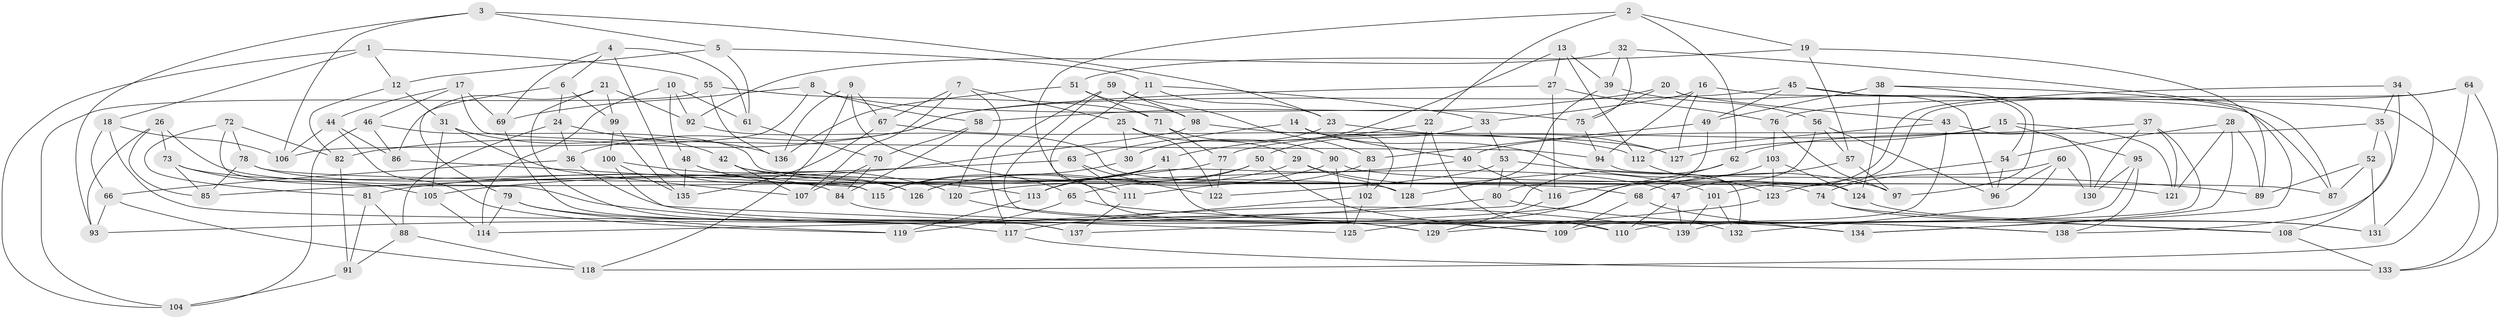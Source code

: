 // Generated by graph-tools (version 1.1) at 2025/16/03/09/25 04:16:23]
// undirected, 139 vertices, 278 edges
graph export_dot {
graph [start="1"]
  node [color=gray90,style=filled];
  1;
  2;
  3;
  4;
  5;
  6;
  7;
  8;
  9;
  10;
  11;
  12;
  13;
  14;
  15;
  16;
  17;
  18;
  19;
  20;
  21;
  22;
  23;
  24;
  25;
  26;
  27;
  28;
  29;
  30;
  31;
  32;
  33;
  34;
  35;
  36;
  37;
  38;
  39;
  40;
  41;
  42;
  43;
  44;
  45;
  46;
  47;
  48;
  49;
  50;
  51;
  52;
  53;
  54;
  55;
  56;
  57;
  58;
  59;
  60;
  61;
  62;
  63;
  64;
  65;
  66;
  67;
  68;
  69;
  70;
  71;
  72;
  73;
  74;
  75;
  76;
  77;
  78;
  79;
  80;
  81;
  82;
  83;
  84;
  85;
  86;
  87;
  88;
  89;
  90;
  91;
  92;
  93;
  94;
  95;
  96;
  97;
  98;
  99;
  100;
  101;
  102;
  103;
  104;
  105;
  106;
  107;
  108;
  109;
  110;
  111;
  112;
  113;
  114;
  115;
  116;
  117;
  118;
  119;
  120;
  121;
  122;
  123;
  124;
  125;
  126;
  127;
  128;
  129;
  130;
  131;
  132;
  133;
  134;
  135;
  136;
  137;
  138;
  139;
  1 -- 55;
  1 -- 18;
  1 -- 12;
  1 -- 104;
  2 -- 111;
  2 -- 19;
  2 -- 62;
  2 -- 22;
  3 -- 23;
  3 -- 93;
  3 -- 106;
  3 -- 5;
  4 -- 69;
  4 -- 115;
  4 -- 61;
  4 -- 6;
  5 -- 12;
  5 -- 61;
  5 -- 11;
  6 -- 99;
  6 -- 24;
  6 -- 79;
  7 -- 25;
  7 -- 67;
  7 -- 120;
  7 -- 107;
  8 -- 58;
  8 -- 75;
  8 -- 69;
  8 -- 106;
  9 -- 118;
  9 -- 136;
  9 -- 67;
  9 -- 65;
  10 -- 92;
  10 -- 48;
  10 -- 61;
  10 -- 114;
  11 -- 129;
  11 -- 33;
  11 -- 23;
  12 -- 31;
  12 -- 82;
  13 -- 27;
  13 -- 112;
  13 -- 30;
  13 -- 39;
  14 -- 63;
  14 -- 102;
  14 -- 97;
  14 -- 40;
  15 -- 77;
  15 -- 127;
  15 -- 121;
  15 -- 95;
  16 -- 127;
  16 -- 33;
  16 -- 133;
  16 -- 94;
  17 -- 44;
  17 -- 94;
  17 -- 46;
  17 -- 69;
  18 -- 110;
  18 -- 106;
  18 -- 66;
  19 -- 57;
  19 -- 89;
  19 -- 51;
  20 -- 43;
  20 -- 58;
  20 -- 96;
  20 -- 75;
  21 -- 99;
  21 -- 137;
  21 -- 92;
  21 -- 86;
  22 -- 110;
  22 -- 41;
  22 -- 128;
  23 -- 30;
  23 -- 127;
  24 -- 36;
  24 -- 42;
  24 -- 88;
  25 -- 122;
  25 -- 30;
  25 -- 29;
  26 -- 128;
  26 -- 73;
  26 -- 85;
  26 -- 93;
  27 -- 116;
  27 -- 76;
  27 -- 36;
  28 -- 54;
  28 -- 89;
  28 -- 134;
  28 -- 121;
  29 -- 126;
  29 -- 128;
  29 -- 101;
  30 -- 115;
  31 -- 136;
  31 -- 105;
  31 -- 107;
  32 -- 92;
  32 -- 75;
  32 -- 87;
  32 -- 39;
  33 -- 50;
  33 -- 53;
  34 -- 47;
  34 -- 35;
  34 -- 131;
  34 -- 138;
  35 -- 52;
  35 -- 62;
  35 -- 108;
  36 -- 66;
  36 -- 134;
  37 -- 139;
  37 -- 130;
  37 -- 40;
  37 -- 121;
  38 -- 97;
  38 -- 49;
  38 -- 134;
  38 -- 124;
  39 -- 56;
  39 -- 128;
  40 -- 116;
  40 -- 113;
  41 -- 115;
  41 -- 132;
  41 -- 113;
  42 -- 47;
  42 -- 107;
  42 -- 68;
  43 -- 112;
  43 -- 130;
  43 -- 109;
  44 -- 106;
  44 -- 119;
  44 -- 86;
  45 -- 87;
  45 -- 49;
  45 -- 82;
  45 -- 54;
  46 -- 104;
  46 -- 74;
  46 -- 86;
  47 -- 110;
  47 -- 139;
  48 -- 126;
  48 -- 135;
  48 -- 113;
  49 -- 83;
  49 -- 80;
  50 -- 65;
  50 -- 109;
  50 -- 126;
  51 -- 98;
  51 -- 71;
  51 -- 136;
  52 -- 87;
  52 -- 131;
  52 -- 89;
  53 -- 80;
  53 -- 89;
  53 -- 122;
  54 -- 96;
  54 -- 123;
  55 -- 136;
  55 -- 104;
  55 -- 71;
  56 -- 57;
  56 -- 96;
  56 -- 137;
  57 -- 68;
  57 -- 97;
  58 -- 70;
  58 -- 84;
  59 -- 109;
  59 -- 98;
  59 -- 83;
  59 -- 117;
  60 -- 74;
  60 -- 130;
  60 -- 96;
  60 -- 132;
  61 -- 70;
  62 -- 125;
  62 -- 114;
  63 -- 85;
  63 -- 122;
  63 -- 111;
  64 -- 133;
  64 -- 76;
  64 -- 101;
  64 -- 118;
  65 -- 119;
  65 -- 138;
  66 -- 118;
  66 -- 93;
  67 -- 112;
  67 -- 135;
  68 -- 109;
  68 -- 134;
  69 -- 137;
  70 -- 84;
  70 -- 107;
  71 -- 90;
  71 -- 77;
  72 -- 81;
  72 -- 82;
  72 -- 139;
  72 -- 78;
  73 -- 84;
  73 -- 105;
  73 -- 85;
  74 -- 131;
  74 -- 108;
  75 -- 94;
  76 -- 103;
  76 -- 97;
  77 -- 81;
  77 -- 122;
  78 -- 85;
  78 -- 126;
  78 -- 87;
  79 -- 119;
  79 -- 114;
  79 -- 117;
  80 -- 93;
  80 -- 108;
  81 -- 88;
  81 -- 91;
  82 -- 91;
  83 -- 102;
  83 -- 111;
  84 -- 138;
  86 -- 115;
  88 -- 91;
  88 -- 118;
  90 -- 121;
  90 -- 125;
  90 -- 120;
  91 -- 104;
  92 -- 124;
  94 -- 132;
  95 -- 130;
  95 -- 110;
  95 -- 138;
  98 -- 105;
  98 -- 127;
  99 -- 100;
  99 -- 135;
  100 -- 125;
  100 -- 135;
  100 -- 120;
  101 -- 132;
  101 -- 139;
  102 -- 117;
  102 -- 125;
  103 -- 124;
  103 -- 116;
  103 -- 123;
  105 -- 114;
  108 -- 133;
  111 -- 137;
  112 -- 123;
  113 -- 119;
  116 -- 129;
  117 -- 133;
  120 -- 129;
  123 -- 129;
  124 -- 131;
}
